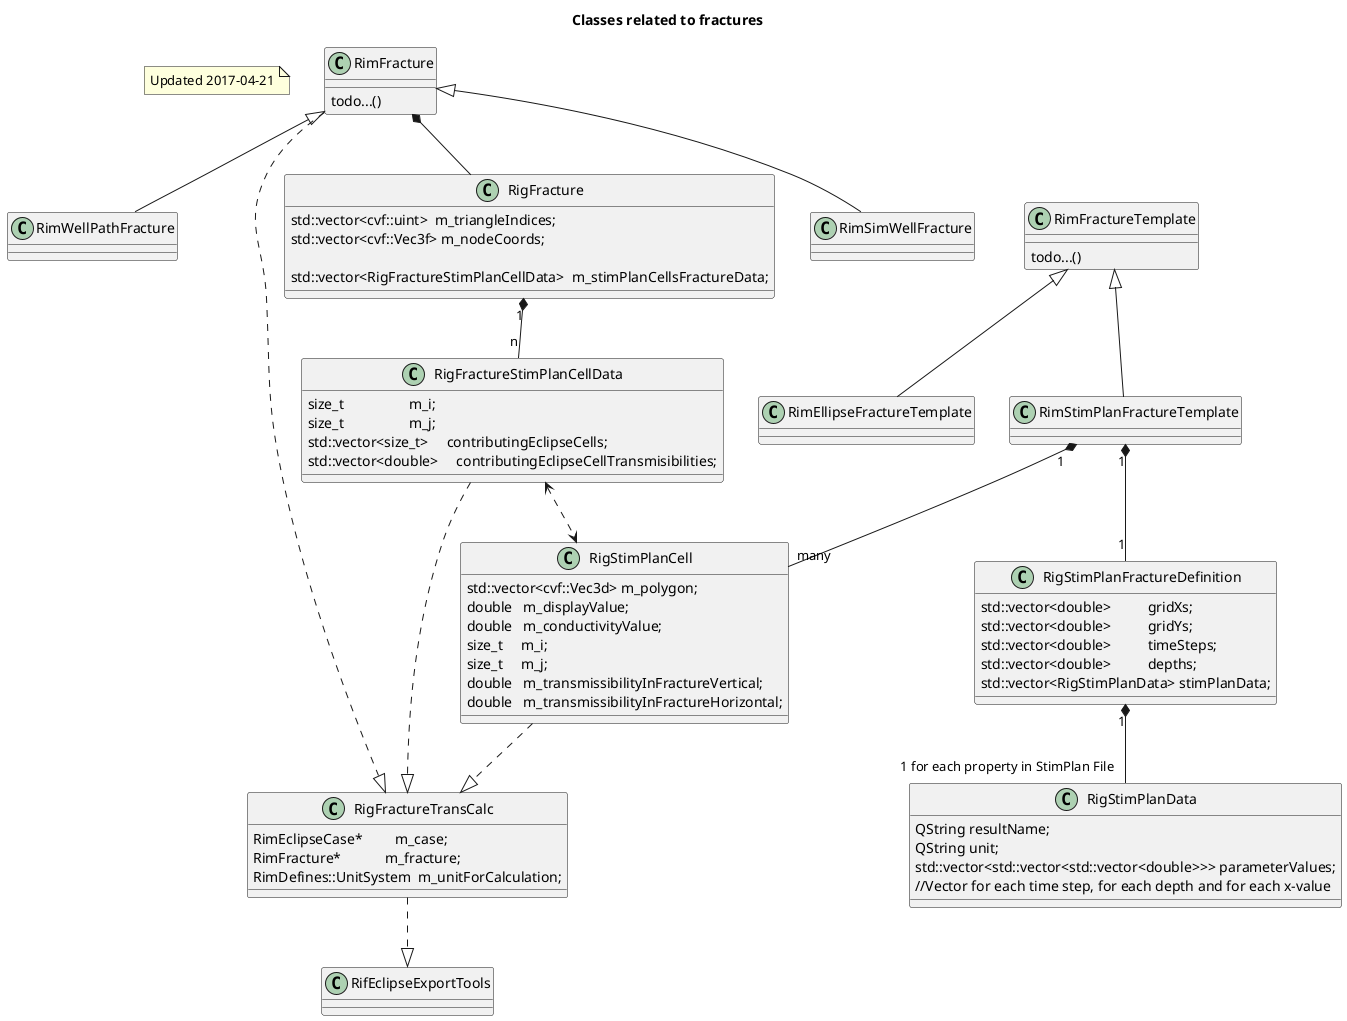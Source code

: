 @startuml

Title Classes related to fractures

note as N1
 Updated 2017-04-21
end note

class RimFracture {
  todo...()
}

class RimSimWellFracture {
}
class RimWellPathFracture {
}


RimFracture <|-- RimSimWellFracture
RimFracture <|-- RimWellPathFracture

class RigFracture{
    std::vector<cvf::uint>  m_triangleIndices;
    std::vector<cvf::Vec3f> m_nodeCoords;

    std::vector<RigFractureStimPlanCellData>  m_stimPlanCellsFractureData;
}

class RigFractureStimPlanCellData{
    size_t                  m_i;
    size_t                  m_j;
    std::vector<size_t>     contributingEclipseCells;
    std::vector<double>     contributingEclipseCellTransmisibilities;
}

RimFracture *-- RigFracture
RigFracture "1" *-- "n" RigFractureStimPlanCellData

class RimFractureTemplate {
  todo...()
}

class RimEllipseFractureTemplate {
}
class RimStimPlanFractureTemplate {
}


RimFractureTemplate <|-- RimEllipseFractureTemplate
RimFractureTemplate <|-- RimStimPlanFractureTemplate

class RigStimPlanFractureDefinition{
    std::vector<double>          gridXs;
    std::vector<double>          gridYs;
    std::vector<double>          timeSteps;
    std::vector<double>          depths;
    std::vector<RigStimPlanData> stimPlanData;

}
class RigStimPlanCell{
    std::vector<cvf::Vec3d> m_polygon;
    double   m_displayValue;
    double   m_conductivityValue;
    size_t     m_i;
    size_t     m_j;
    double   m_transmissibilityInFractureVertical;
    double   m_transmissibilityInFractureHorizontal;

}

RimStimPlanFractureTemplate "1" *-- "1" RigStimPlanFractureDefinition
RimStimPlanFractureTemplate "1" *-- "many" RigStimPlanCell

RigFractureStimPlanCellData <..> RigStimPlanCell

class RigStimPlanData{
    QString resultName;
    QString unit;
    std::vector<std::vector<std::vector<double>>> parameterValues;
    //Vector for each time step, for each depth and for each x-value

}

RigStimPlanFractureDefinition "1" *-- "1 for each property in StimPlan File" RigStimPlanData


class RigFractureTransCalc{
    RimEclipseCase*         m_case;
    RimFracture*            m_fracture;
    RimDefines::UnitSystem  m_unitForCalculation;
}

RimFracture ..|> RigFractureTransCalc
RigStimPlanCell ..|> RigFractureTransCalc
RigFractureStimPlanCellData ..|> RigFractureTransCalc


class RifEclipseExportTools{
}

RigFractureTransCalc ..|> RifEclipseExportTools

@enduml
